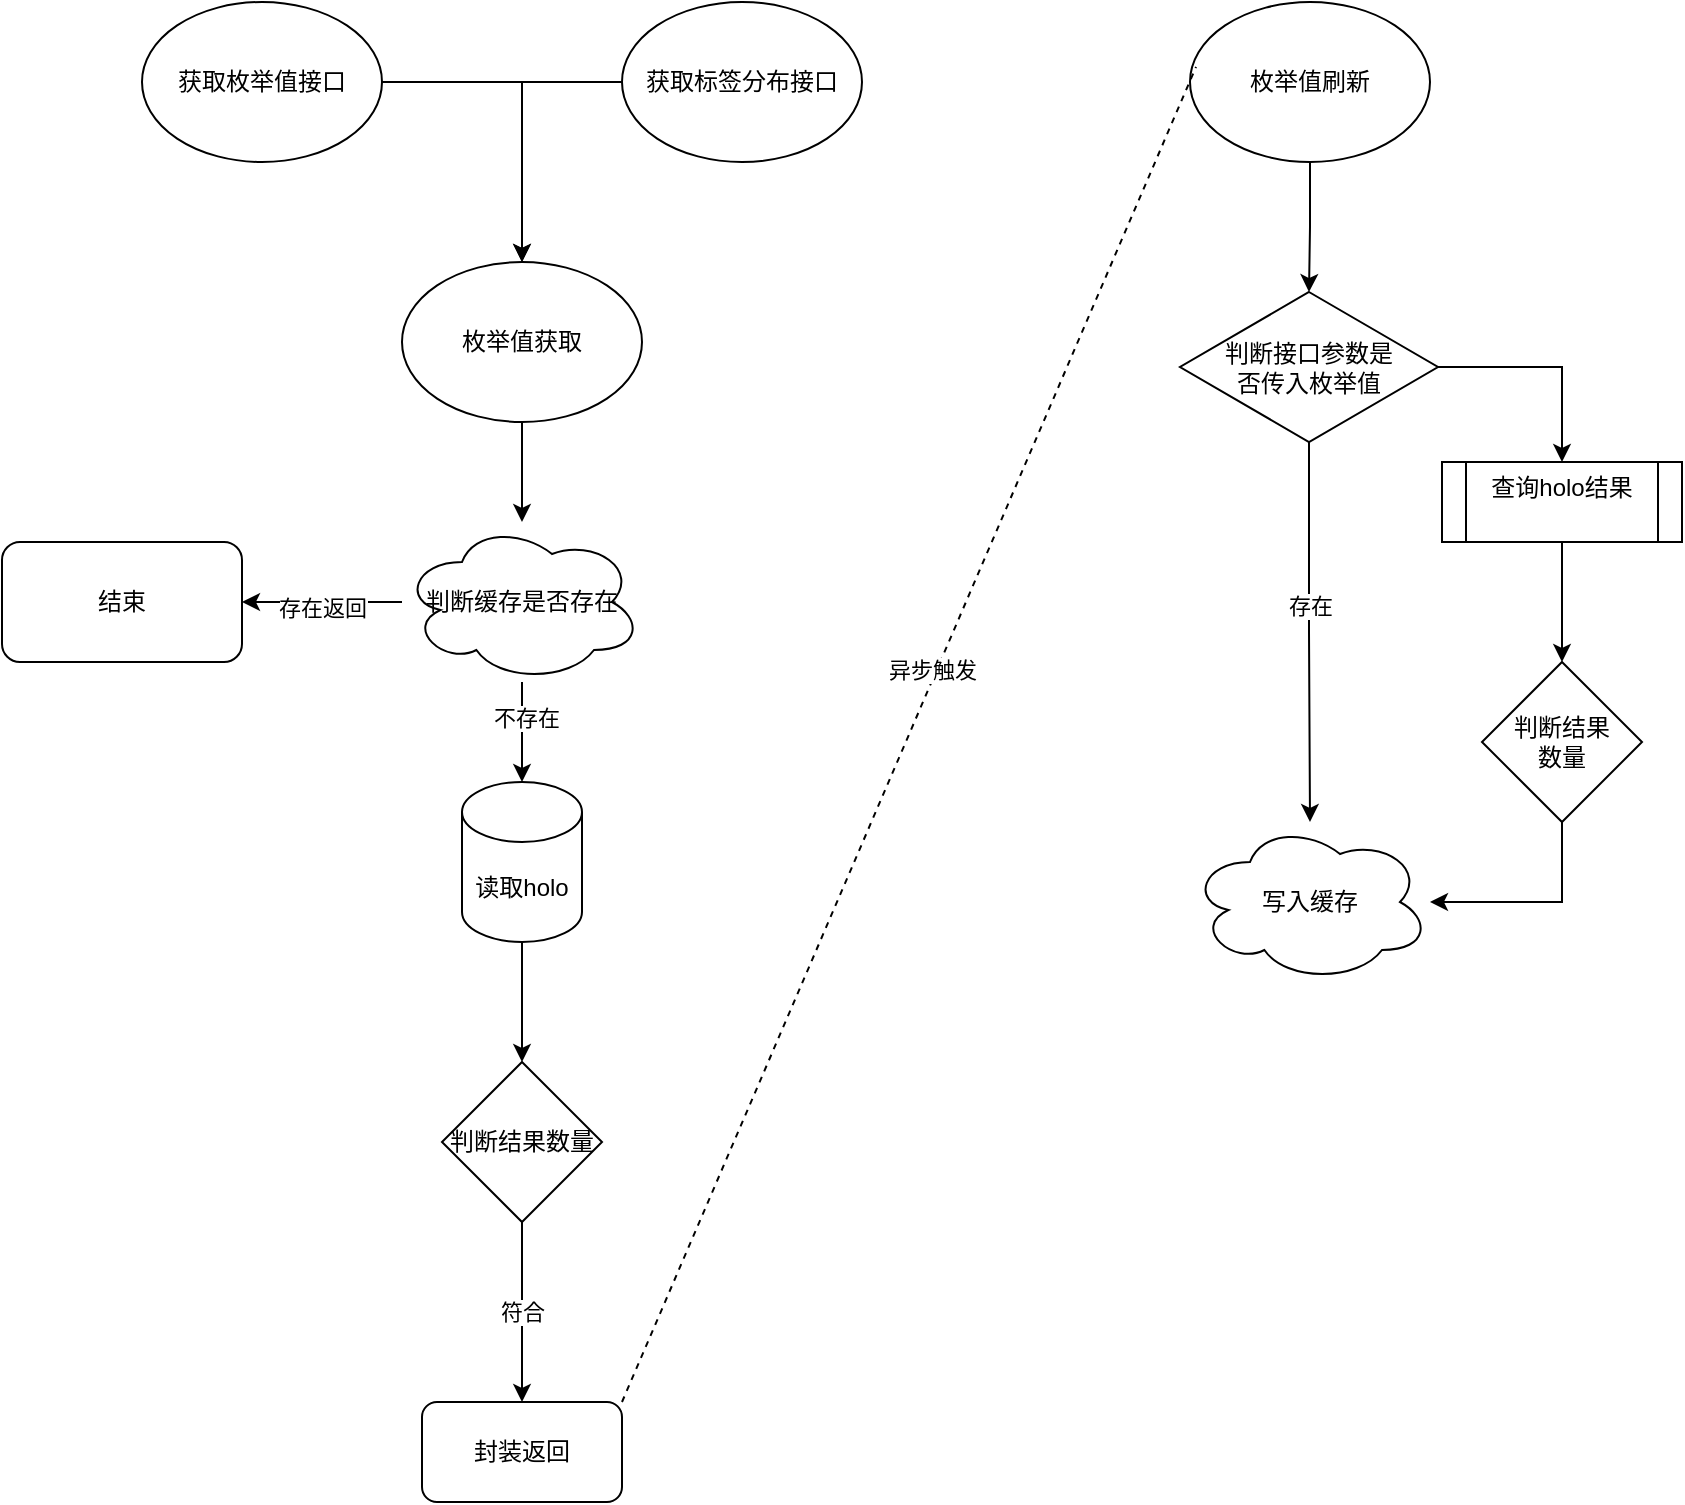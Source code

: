 <mxfile version="28.0.7">
  <diagram name="第 1 页" id="fUD8UUl_zqNyeXUvFWrr">
    <mxGraphModel dx="1845" dy="655" grid="1" gridSize="10" guides="1" tooltips="1" connect="1" arrows="1" fold="1" page="1" pageScale="1" pageWidth="827" pageHeight="1169" math="0" shadow="0">
      <root>
        <mxCell id="0" />
        <mxCell id="1" parent="0" />
        <mxCell id="m_zHExUfeF9yj6iozSSD-8" value="" style="edgeStyle=orthogonalEdgeStyle;rounded=0;orthogonalLoop=1;jettySize=auto;html=1;" parent="1" source="m_zHExUfeF9yj6iozSSD-1" target="m_zHExUfeF9yj6iozSSD-7" edge="1">
          <mxGeometry relative="1" as="geometry" />
        </mxCell>
        <mxCell id="m_zHExUfeF9yj6iozSSD-1" value="枚举值获取" style="ellipse;whiteSpace=wrap;html=1;" parent="1" vertex="1">
          <mxGeometry x="-40" y="150" width="120" height="80" as="geometry" />
        </mxCell>
        <mxCell id="8SZU6OC8F64CNyh53qsG-18" value="" style="edgeStyle=orthogonalEdgeStyle;rounded=0;orthogonalLoop=1;jettySize=auto;html=1;" edge="1" parent="1" source="m_zHExUfeF9yj6iozSSD-2" target="8SZU6OC8F64CNyh53qsG-17">
          <mxGeometry relative="1" as="geometry" />
        </mxCell>
        <mxCell id="m_zHExUfeF9yj6iozSSD-2" value="枚举值刷新" style="ellipse;whiteSpace=wrap;html=1;" parent="1" vertex="1">
          <mxGeometry x="354" y="20" width="120" height="80" as="geometry" />
        </mxCell>
        <mxCell id="m_zHExUfeF9yj6iozSSD-5" style="edgeStyle=orthogonalEdgeStyle;rounded=0;orthogonalLoop=1;jettySize=auto;html=1;entryX=0.5;entryY=0;entryDx=0;entryDy=0;" parent="1" source="m_zHExUfeF9yj6iozSSD-3" target="m_zHExUfeF9yj6iozSSD-1" edge="1">
          <mxGeometry relative="1" as="geometry" />
        </mxCell>
        <mxCell id="m_zHExUfeF9yj6iozSSD-3" value="获取枚举值接口" style="ellipse;whiteSpace=wrap;html=1;" parent="1" vertex="1">
          <mxGeometry x="-170" y="20" width="120" height="80" as="geometry" />
        </mxCell>
        <mxCell id="m_zHExUfeF9yj6iozSSD-6" style="edgeStyle=orthogonalEdgeStyle;rounded=0;orthogonalLoop=1;jettySize=auto;html=1;" parent="1" source="m_zHExUfeF9yj6iozSSD-4" target="m_zHExUfeF9yj6iozSSD-1" edge="1">
          <mxGeometry relative="1" as="geometry">
            <Array as="points">
              <mxPoint x="20" y="60" />
            </Array>
          </mxGeometry>
        </mxCell>
        <mxCell id="m_zHExUfeF9yj6iozSSD-4" value="获取标签分布接口" style="ellipse;whiteSpace=wrap;html=1;" parent="1" vertex="1">
          <mxGeometry x="70" y="20" width="120" height="80" as="geometry" />
        </mxCell>
        <mxCell id="m_zHExUfeF9yj6iozSSD-10" value="" style="edgeStyle=orthogonalEdgeStyle;rounded=0;orthogonalLoop=1;jettySize=auto;html=1;" parent="1" source="m_zHExUfeF9yj6iozSSD-7" target="m_zHExUfeF9yj6iozSSD-9" edge="1">
          <mxGeometry relative="1" as="geometry" />
        </mxCell>
        <mxCell id="m_zHExUfeF9yj6iozSSD-12" value="存在返回" style="edgeLabel;html=1;align=center;verticalAlign=middle;resizable=0;points=[];" parent="m_zHExUfeF9yj6iozSSD-10" vertex="1" connectable="0">
          <mxGeometry y="3" relative="1" as="geometry">
            <mxPoint as="offset" />
          </mxGeometry>
        </mxCell>
        <mxCell id="8SZU6OC8F64CNyh53qsG-2" value="" style="edgeStyle=orthogonalEdgeStyle;rounded=0;orthogonalLoop=1;jettySize=auto;html=1;" edge="1" parent="1" source="m_zHExUfeF9yj6iozSSD-7" target="8SZU6OC8F64CNyh53qsG-1">
          <mxGeometry relative="1" as="geometry" />
        </mxCell>
        <mxCell id="8SZU6OC8F64CNyh53qsG-4" value="不存在" style="edgeLabel;html=1;align=center;verticalAlign=middle;resizable=0;points=[];" vertex="1" connectable="0" parent="8SZU6OC8F64CNyh53qsG-2">
          <mxGeometry x="-0.3" y="2" relative="1" as="geometry">
            <mxPoint as="offset" />
          </mxGeometry>
        </mxCell>
        <mxCell id="m_zHExUfeF9yj6iozSSD-7" value="判断缓存是否存在" style="ellipse;shape=cloud;whiteSpace=wrap;html=1;" parent="1" vertex="1">
          <mxGeometry x="-40" y="280" width="120" height="80" as="geometry" />
        </mxCell>
        <mxCell id="m_zHExUfeF9yj6iozSSD-9" value="结束" style="rounded=1;whiteSpace=wrap;html=1;" parent="1" vertex="1">
          <mxGeometry x="-240" y="290" width="120" height="60" as="geometry" />
        </mxCell>
        <mxCell id="8SZU6OC8F64CNyh53qsG-26" value="" style="edgeStyle=orthogonalEdgeStyle;rounded=0;orthogonalLoop=1;jettySize=auto;html=1;" edge="1" parent="1" source="8SZU6OC8F64CNyh53qsG-1" target="8SZU6OC8F64CNyh53qsG-25">
          <mxGeometry relative="1" as="geometry" />
        </mxCell>
        <mxCell id="8SZU6OC8F64CNyh53qsG-1" value="读取holo" style="shape=cylinder3;whiteSpace=wrap;html=1;boundedLbl=1;backgroundOutline=1;size=15;" vertex="1" parent="1">
          <mxGeometry x="-10" y="410" width="60" height="80" as="geometry" />
        </mxCell>
        <mxCell id="8SZU6OC8F64CNyh53qsG-7" value="封装返回" style="rounded=1;whiteSpace=wrap;html=1;" vertex="1" parent="1">
          <mxGeometry x="-30" y="720" width="100" height="50" as="geometry" />
        </mxCell>
        <mxCell id="8SZU6OC8F64CNyh53qsG-11" value="" style="endArrow=none;dashed=1;html=1;rounded=0;exitX=1;exitY=0;exitDx=0;exitDy=0;entryX=0.025;entryY=0.406;entryDx=0;entryDy=0;entryPerimeter=0;" edge="1" parent="1" source="8SZU6OC8F64CNyh53qsG-7" target="m_zHExUfeF9yj6iozSSD-2">
          <mxGeometry width="50" height="50" relative="1" as="geometry">
            <mxPoint x="150" y="330" as="sourcePoint" />
            <mxPoint x="200" y="280" as="targetPoint" />
          </mxGeometry>
        </mxCell>
        <mxCell id="8SZU6OC8F64CNyh53qsG-12" value="异步触发" style="edgeLabel;html=1;align=center;verticalAlign=middle;resizable=0;points=[];" vertex="1" connectable="0" parent="8SZU6OC8F64CNyh53qsG-11">
          <mxGeometry x="0.096" y="3" relative="1" as="geometry">
            <mxPoint y="1" as="offset" />
          </mxGeometry>
        </mxCell>
        <mxCell id="8SZU6OC8F64CNyh53qsG-20" value="" style="edgeStyle=orthogonalEdgeStyle;rounded=0;orthogonalLoop=1;jettySize=auto;html=1;" edge="1" parent="1" source="8SZU6OC8F64CNyh53qsG-17" target="8SZU6OC8F64CNyh53qsG-19">
          <mxGeometry relative="1" as="geometry" />
        </mxCell>
        <mxCell id="8SZU6OC8F64CNyh53qsG-24" value="存在" style="edgeLabel;html=1;align=center;verticalAlign=middle;resizable=0;points=[];" vertex="1" connectable="0" parent="8SZU6OC8F64CNyh53qsG-20">
          <mxGeometry x="-0.142" relative="1" as="geometry">
            <mxPoint as="offset" />
          </mxGeometry>
        </mxCell>
        <mxCell id="8SZU6OC8F64CNyh53qsG-22" value="" style="edgeStyle=orthogonalEdgeStyle;rounded=0;orthogonalLoop=1;jettySize=auto;html=1;" edge="1" parent="1" source="8SZU6OC8F64CNyh53qsG-17" target="8SZU6OC8F64CNyh53qsG-21">
          <mxGeometry relative="1" as="geometry" />
        </mxCell>
        <mxCell id="8SZU6OC8F64CNyh53qsG-17" value="判断接口参数是&lt;div&gt;否传入枚举值&lt;/div&gt;" style="rhombus;whiteSpace=wrap;html=1;" vertex="1" parent="1">
          <mxGeometry x="349" y="165" width="129" height="75" as="geometry" />
        </mxCell>
        <mxCell id="8SZU6OC8F64CNyh53qsG-19" value="写入缓存" style="ellipse;shape=cloud;whiteSpace=wrap;html=1;" vertex="1" parent="1">
          <mxGeometry x="354" y="430" width="120" height="80" as="geometry" />
        </mxCell>
        <mxCell id="8SZU6OC8F64CNyh53qsG-29" value="" style="edgeStyle=orthogonalEdgeStyle;rounded=0;orthogonalLoop=1;jettySize=auto;html=1;" edge="1" parent="1" source="8SZU6OC8F64CNyh53qsG-21" target="8SZU6OC8F64CNyh53qsG-28">
          <mxGeometry relative="1" as="geometry" />
        </mxCell>
        <mxCell id="8SZU6OC8F64CNyh53qsG-21" value="查询holo结果&lt;div&gt;&lt;br&gt;&lt;/div&gt;" style="shape=process;whiteSpace=wrap;html=1;backgroundOutline=1;" vertex="1" parent="1">
          <mxGeometry x="480" y="250" width="120" height="40" as="geometry" />
        </mxCell>
        <mxCell id="8SZU6OC8F64CNyh53qsG-27" value="符合" style="edgeStyle=orthogonalEdgeStyle;rounded=0;orthogonalLoop=1;jettySize=auto;html=1;" edge="1" parent="1" source="8SZU6OC8F64CNyh53qsG-25" target="8SZU6OC8F64CNyh53qsG-7">
          <mxGeometry relative="1" as="geometry" />
        </mxCell>
        <mxCell id="8SZU6OC8F64CNyh53qsG-25" value="判断结果数量" style="rhombus;whiteSpace=wrap;html=1;" vertex="1" parent="1">
          <mxGeometry x="-20" y="550" width="80" height="80" as="geometry" />
        </mxCell>
        <mxCell id="8SZU6OC8F64CNyh53qsG-30" style="edgeStyle=orthogonalEdgeStyle;rounded=0;orthogonalLoop=1;jettySize=auto;html=1;" edge="1" parent="1" source="8SZU6OC8F64CNyh53qsG-28" target="8SZU6OC8F64CNyh53qsG-19">
          <mxGeometry relative="1" as="geometry">
            <Array as="points">
              <mxPoint x="540" y="470" />
            </Array>
          </mxGeometry>
        </mxCell>
        <mxCell id="8SZU6OC8F64CNyh53qsG-28" value="判断结果&lt;div&gt;数量&lt;/div&gt;" style="rhombus;whiteSpace=wrap;html=1;" vertex="1" parent="1">
          <mxGeometry x="500" y="350" width="80" height="80" as="geometry" />
        </mxCell>
      </root>
    </mxGraphModel>
  </diagram>
</mxfile>
